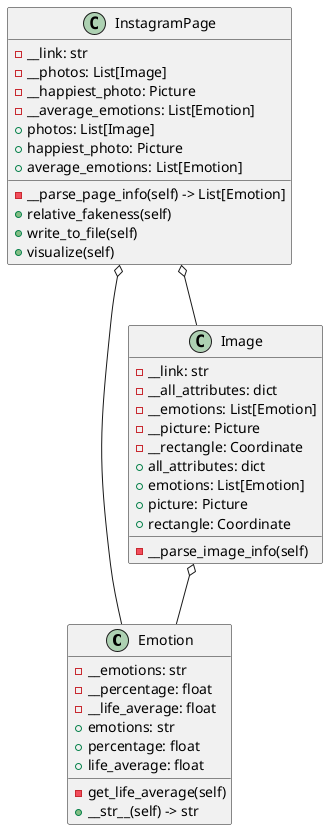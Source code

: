 @startuml
'https://plantuml.com/class-diagram
class Emotion{
- __emotions: str
- __percentage: float
- __life_average: float
+ emotions: str
+ percentage: float
+ life_average: float
- get_life_average(self)
+ __str__(self) -> str
}
class Image{
- __link: str
- __all_attributes: dict
- __emotions: List[Emotion]
- __picture: Picture
- __rectangle: Coordinate
+ all_attributes: dict
+ emotions: List[Emotion]
+ picture: Picture
+ rectangle: Coordinate
- __parse_image_info(self)
}
class InstagramPage {
- __link: str
- __photos: List[Image]
- __happiest_photo: Picture
- __average_emotions: List[Emotion]
+ photos: List[Image]
+ happiest_photo: Picture
+ average_emotions: List[Emotion]
- __parse_page_info(self) -> List[Emotion]
+ relative_fakeness(self)
+ write_to_file(self)
+ visualize(self)
}
Image o-- Emotion
InstagramPage o-- Emotion
InstagramPage o-- Image


@enduml